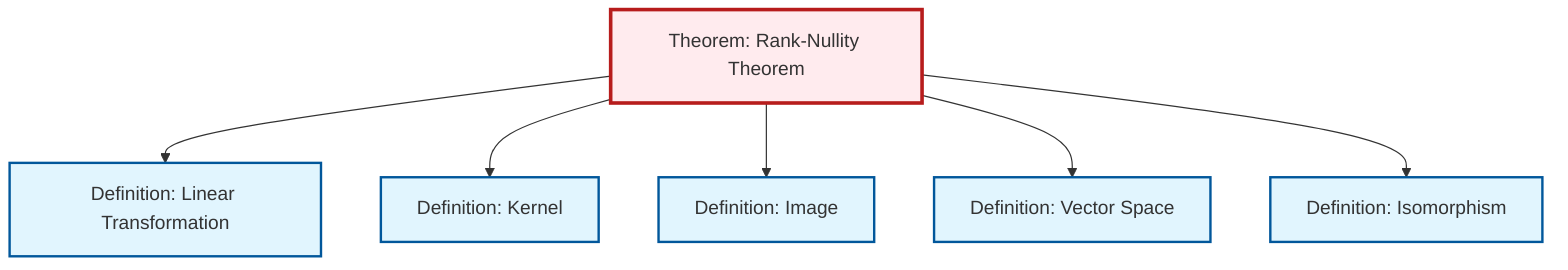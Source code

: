 graph TD
    classDef definition fill:#e1f5fe,stroke:#01579b,stroke-width:2px
    classDef theorem fill:#f3e5f5,stroke:#4a148c,stroke-width:2px
    classDef axiom fill:#fff3e0,stroke:#e65100,stroke-width:2px
    classDef example fill:#e8f5e9,stroke:#1b5e20,stroke-width:2px
    classDef current fill:#ffebee,stroke:#b71c1c,stroke-width:3px
    thm-rank-nullity["Theorem: Rank-Nullity Theorem"]:::theorem
    def-isomorphism["Definition: Isomorphism"]:::definition
    def-linear-transformation["Definition: Linear Transformation"]:::definition
    def-kernel["Definition: Kernel"]:::definition
    def-vector-space["Definition: Vector Space"]:::definition
    def-image["Definition: Image"]:::definition
    thm-rank-nullity --> def-linear-transformation
    thm-rank-nullity --> def-kernel
    thm-rank-nullity --> def-image
    thm-rank-nullity --> def-vector-space
    thm-rank-nullity --> def-isomorphism
    class thm-rank-nullity current